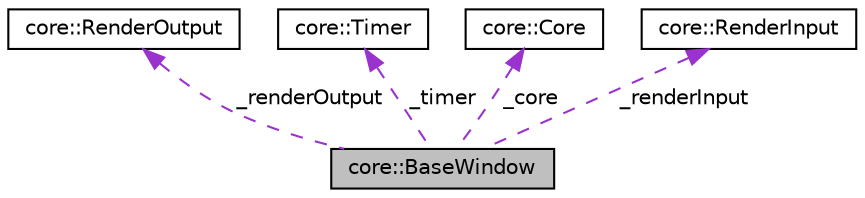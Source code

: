 digraph "core::BaseWindow"
{
 // LATEX_PDF_SIZE
  edge [fontname="Helvetica",fontsize="10",labelfontname="Helvetica",labelfontsize="10"];
  node [fontname="Helvetica",fontsize="10",shape=record];
  Node1 [label="core::BaseWindow",height=0.2,width=0.4,color="black", fillcolor="grey75", style="filled", fontcolor="black",tooltip=" "];
  Node2 -> Node1 [dir="back",color="darkorchid3",fontsize="10",style="dashed",label=" _renderOutput" ,fontname="Helvetica"];
  Node2 [label="core::RenderOutput",height=0.2,width=0.4,color="black", fillcolor="white", style="filled",URL="$d4/d54/structcore_1_1RenderOutput.html",tooltip=" "];
  Node3 -> Node1 [dir="back",color="darkorchid3",fontsize="10",style="dashed",label=" _timer" ,fontname="Helvetica"];
  Node3 [label="core::Timer",height=0.2,width=0.4,color="black", fillcolor="white", style="filled",URL="$de/d75/classcore_1_1Timer.html",tooltip=" "];
  Node4 -> Node1 [dir="back",color="darkorchid3",fontsize="10",style="dashed",label=" _core" ,fontname="Helvetica"];
  Node4 [label="core::Core",height=0.2,width=0.4,color="black", fillcolor="white", style="filled",URL="$d3/d5e/classcore_1_1Core.html",tooltip=" "];
  Node5 -> Node1 [dir="back",color="darkorchid3",fontsize="10",style="dashed",label=" _renderInput" ,fontname="Helvetica"];
  Node5 [label="core::RenderInput",height=0.2,width=0.4,color="black", fillcolor="white", style="filled",URL="$d0/de9/structcore_1_1RenderInput.html",tooltip=" "];
}
